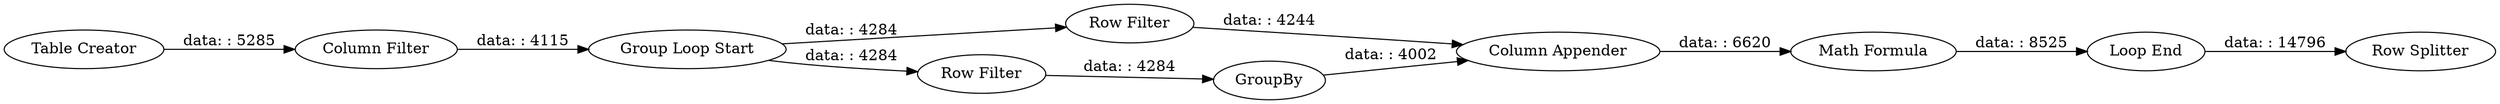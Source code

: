 digraph {
	"2704778454219791930_24" [label="Math Formula"]
	"2704778454219791930_14" [label="Table Creator"]
	"2704778454219791930_21" [label=GroupBy]
	"2704778454219791930_23" [label="Column Appender"]
	"2704778454219791930_25" [label="Row Splitter"]
	"2704778454219791930_20" [label="Row Filter"]
	"2704778454219791930_27" [label="Column Filter"]
	"2704778454219791930_26" [label="Loop End"]
	"2704778454219791930_17" [label="Group Loop Start"]
	"2704778454219791930_19" [label="Row Filter"]
	"2704778454219791930_17" -> "2704778454219791930_20" [label="data: : 4284"]
	"2704778454219791930_14" -> "2704778454219791930_27" [label="data: : 5285"]
	"2704778454219791930_26" -> "2704778454219791930_25" [label="data: : 14796"]
	"2704778454219791930_17" -> "2704778454219791930_19" [label="data: : 4284"]
	"2704778454219791930_19" -> "2704778454219791930_21" [label="data: : 4284"]
	"2704778454219791930_20" -> "2704778454219791930_23" [label="data: : 4244"]
	"2704778454219791930_24" -> "2704778454219791930_26" [label="data: : 8525"]
	"2704778454219791930_21" -> "2704778454219791930_23" [label="data: : 4002"]
	"2704778454219791930_27" -> "2704778454219791930_17" [label="data: : 4115"]
	"2704778454219791930_23" -> "2704778454219791930_24" [label="data: : 6620"]
	rankdir=LR
}
